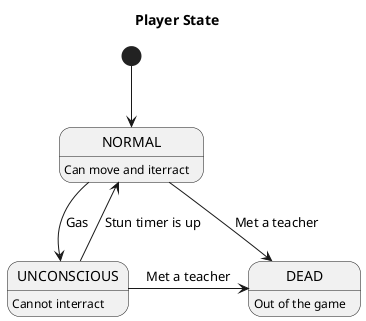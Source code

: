 @startuml
title Player State


    [*] --> NORMAL

    NORMAL : Can move and iterract
    UNCONSCIOUS : Cannot interract
    DEAD : Out of the game
    NORMAL -> UNCONSCIOUS : Gas
    NORMAL -> DEAD : Met a teacher
    UNCONSCIOUS -> DEAD : Met a teacher
    UNCONSCIOUS -up-> NORMAL : Stun timer is up

@enduml